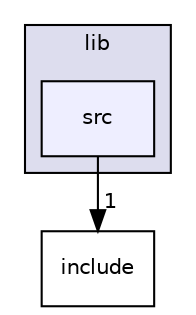 digraph "/home/user/O2-Balancer2/lib/src" {
  compound=true
  node [ fontsize="10", fontname="Helvetica"];
  edge [ labelfontsize="10", labelfontname="Helvetica"];
  subgraph clusterdir_97aefd0d527b934f1d99a682da8fe6a9 {
    graph [ bgcolor="#ddddee", pencolor="black", label="lib" fontname="Helvetica", fontsize="10", URL="dir_97aefd0d527b934f1d99a682da8fe6a9.html"]
  dir_a065c5f60305fee3569f887679366939 [shape=box, label="src", style="filled", fillcolor="#eeeeff", pencolor="black", URL="dir_a065c5f60305fee3569f887679366939.html"];
  }
  dir_5a30104352ef4255dc24354b02eb2d20 [shape=box label="include" URL="dir_5a30104352ef4255dc24354b02eb2d20.html"];
  dir_a065c5f60305fee3569f887679366939->dir_5a30104352ef4255dc24354b02eb2d20 [headlabel="1", labeldistance=1.5 headhref="dir_000011_000010.html"];
}
